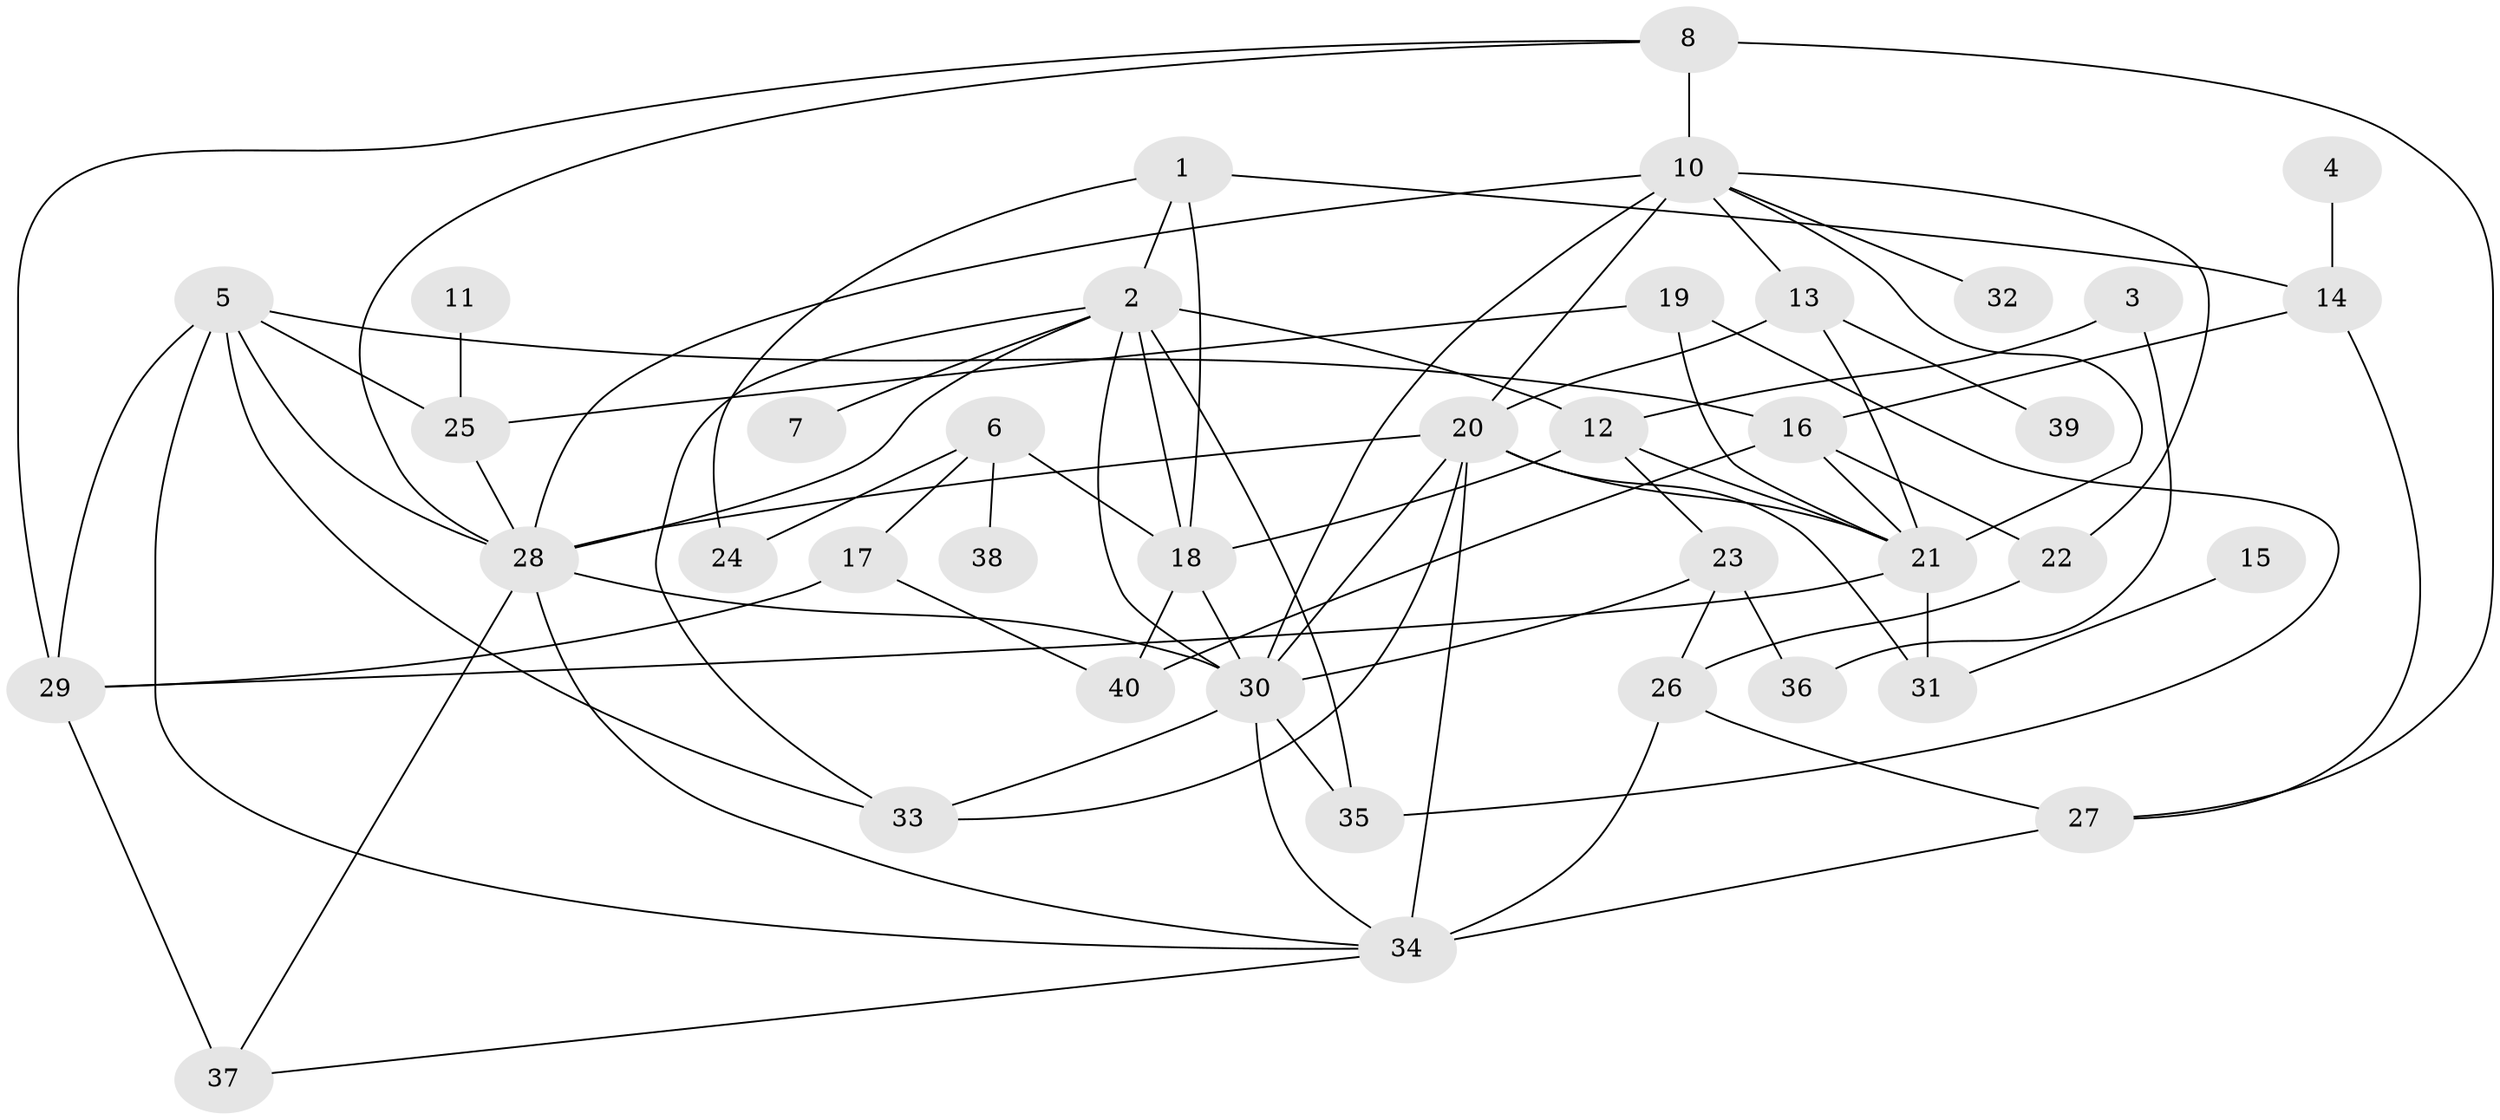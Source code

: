 // original degree distribution, {4: 0.18823529411764706, 3: 0.25882352941176473, 2: 0.17647058823529413, 1: 0.1411764705882353, 5: 0.10588235294117647, 6: 0.08235294117647059, 7: 0.011764705882352941, 0: 0.03529411764705882}
// Generated by graph-tools (version 1.1) at 2025/33/03/09/25 02:33:31]
// undirected, 39 vertices, 79 edges
graph export_dot {
graph [start="1"]
  node [color=gray90,style=filled];
  1;
  2;
  3;
  4;
  5;
  6;
  7;
  8;
  10;
  11;
  12;
  13;
  14;
  15;
  16;
  17;
  18;
  19;
  20;
  21;
  22;
  23;
  24;
  25;
  26;
  27;
  28;
  29;
  30;
  31;
  32;
  33;
  34;
  35;
  36;
  37;
  38;
  39;
  40;
  1 -- 2 [weight=1.0];
  1 -- 14 [weight=1.0];
  1 -- 18 [weight=1.0];
  1 -- 24 [weight=1.0];
  2 -- 7 [weight=1.0];
  2 -- 12 [weight=1.0];
  2 -- 18 [weight=1.0];
  2 -- 28 [weight=1.0];
  2 -- 30 [weight=1.0];
  2 -- 33 [weight=1.0];
  2 -- 35 [weight=2.0];
  3 -- 12 [weight=1.0];
  3 -- 36 [weight=1.0];
  4 -- 14 [weight=1.0];
  5 -- 16 [weight=1.0];
  5 -- 25 [weight=1.0];
  5 -- 28 [weight=1.0];
  5 -- 29 [weight=1.0];
  5 -- 33 [weight=1.0];
  5 -- 34 [weight=2.0];
  6 -- 17 [weight=1.0];
  6 -- 18 [weight=1.0];
  6 -- 24 [weight=1.0];
  6 -- 38 [weight=1.0];
  8 -- 10 [weight=2.0];
  8 -- 27 [weight=1.0];
  8 -- 28 [weight=1.0];
  8 -- 29 [weight=1.0];
  10 -- 13 [weight=1.0];
  10 -- 20 [weight=1.0];
  10 -- 21 [weight=1.0];
  10 -- 22 [weight=1.0];
  10 -- 28 [weight=1.0];
  10 -- 30 [weight=1.0];
  10 -- 32 [weight=1.0];
  11 -- 25 [weight=1.0];
  12 -- 18 [weight=1.0];
  12 -- 21 [weight=1.0];
  12 -- 23 [weight=1.0];
  13 -- 20 [weight=1.0];
  13 -- 21 [weight=1.0];
  13 -- 39 [weight=1.0];
  14 -- 16 [weight=1.0];
  14 -- 27 [weight=1.0];
  15 -- 31 [weight=1.0];
  16 -- 21 [weight=1.0];
  16 -- 22 [weight=1.0];
  16 -- 40 [weight=1.0];
  17 -- 29 [weight=2.0];
  17 -- 40 [weight=1.0];
  18 -- 30 [weight=2.0];
  18 -- 40 [weight=1.0];
  19 -- 21 [weight=1.0];
  19 -- 25 [weight=1.0];
  19 -- 35 [weight=1.0];
  20 -- 21 [weight=2.0];
  20 -- 28 [weight=1.0];
  20 -- 30 [weight=2.0];
  20 -- 31 [weight=1.0];
  20 -- 33 [weight=1.0];
  20 -- 34 [weight=2.0];
  21 -- 29 [weight=1.0];
  21 -- 31 [weight=2.0];
  22 -- 26 [weight=1.0];
  23 -- 26 [weight=1.0];
  23 -- 30 [weight=1.0];
  23 -- 36 [weight=1.0];
  25 -- 28 [weight=1.0];
  26 -- 27 [weight=1.0];
  26 -- 34 [weight=2.0];
  27 -- 34 [weight=1.0];
  28 -- 30 [weight=1.0];
  28 -- 34 [weight=1.0];
  28 -- 37 [weight=1.0];
  29 -- 37 [weight=1.0];
  30 -- 33 [weight=1.0];
  30 -- 34 [weight=1.0];
  30 -- 35 [weight=1.0];
  34 -- 37 [weight=1.0];
}
